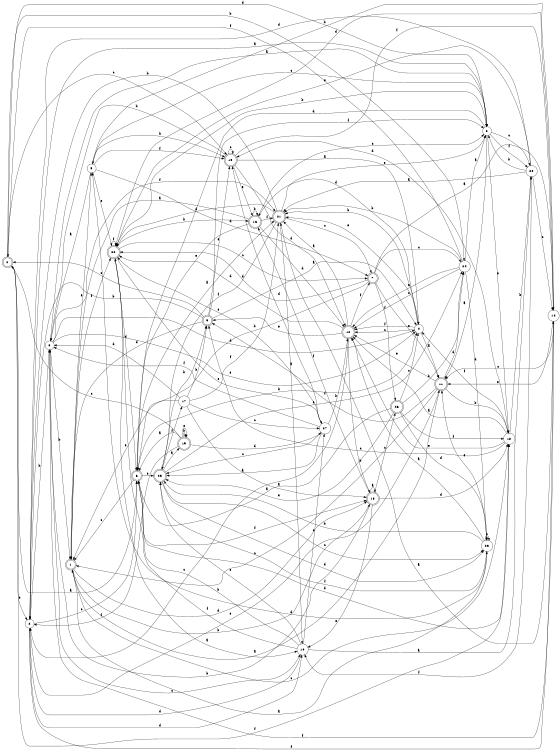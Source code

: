 digraph n23_5 {
__start0 [label="" shape="none"];

rankdir=LR;
size="8,5";

s0 [style="rounded,filled", color="black", fillcolor="white" shape="doublecircle", label="0"];
s1 [style="rounded,filled", color="black", fillcolor="white" shape="doublecircle", label="1"];
s2 [style="filled", color="black", fillcolor="white" shape="circle", label="2"];
s3 [style="filled", color="black", fillcolor="white" shape="circle", label="3"];
s4 [style="filled", color="black", fillcolor="white" shape="circle", label="4"];
s5 [style="filled", color="black", fillcolor="white" shape="circle", label="5"];
s6 [style="rounded,filled", color="black", fillcolor="white" shape="doublecircle", label="6"];
s7 [style="rounded,filled", color="black", fillcolor="white" shape="doublecircle", label="7"];
s8 [style="filled", color="black", fillcolor="white" shape="circle", label="8"];
s9 [style="rounded,filled", color="black", fillcolor="white" shape="doublecircle", label="9"];
s10 [style="filled", color="black", fillcolor="white" shape="circle", label="10"];
s11 [style="rounded,filled", color="black", fillcolor="white" shape="doublecircle", label="11"];
s12 [style="rounded,filled", color="black", fillcolor="white" shape="doublecircle", label="12"];
s13 [style="rounded,filled", color="black", fillcolor="white" shape="doublecircle", label="13"];
s14 [style="filled", color="black", fillcolor="white" shape="circle", label="14"];
s15 [style="rounded,filled", color="black", fillcolor="white" shape="doublecircle", label="15"];
s16 [style="rounded,filled", color="black", fillcolor="white" shape="doublecircle", label="16"];
s17 [style="filled", color="black", fillcolor="white" shape="circle", label="17"];
s18 [style="filled", color="black", fillcolor="white" shape="circle", label="18"];
s19 [style="rounded,filled", color="black", fillcolor="white" shape="doublecircle", label="19"];
s20 [style="filled", color="black", fillcolor="white" shape="circle", label="20"];
s21 [style="rounded,filled", color="black", fillcolor="white" shape="doublecircle", label="21"];
s22 [style="rounded,filled", color="black", fillcolor="white" shape="doublecircle", label="22"];
s23 [style="filled", color="black", fillcolor="white" shape="circle", label="23"];
s24 [style="filled", color="black", fillcolor="white" shape="circle", label="24"];
s25 [style="rounded,filled", color="black", fillcolor="white" shape="doublecircle", label="25"];
s26 [style="rounded,filled", color="black", fillcolor="white" shape="doublecircle", label="26"];
s27 [style="filled", color="black", fillcolor="white" shape="circle", label="27"];
s0 -> s6 [label="a"];
s0 -> s24 [label="b"];
s0 -> s15 [label="c"];
s0 -> s8 [label="d"];
s0 -> s2 [label="e"];
s0 -> s18 [label="f"];
s1 -> s23 [label="a"];
s1 -> s13 [label="b"];
s1 -> s18 [label="c"];
s1 -> s13 [label="d"];
s1 -> s5 [label="e"];
s1 -> s22 [label="f"];
s2 -> s8 [label="a"];
s2 -> s3 [label="b"];
s2 -> s6 [label="c"];
s2 -> s10 [label="d"];
s2 -> s11 [label="e"];
s2 -> s14 [label="f"];
s3 -> s8 [label="a"];
s3 -> s1 [label="b"];
s3 -> s10 [label="c"];
s3 -> s4 [label="d"];
s3 -> s4 [label="e"];
s3 -> s21 [label="f"];
s4 -> s11 [label="a"];
s4 -> s21 [label="b"];
s4 -> s12 [label="c"];
s4 -> s16 [label="d"];
s4 -> s21 [label="e"];
s4 -> s12 [label="f"];
s5 -> s3 [label="a"];
s5 -> s15 [label="b"];
s5 -> s8 [label="c"];
s5 -> s7 [label="d"];
s5 -> s22 [label="e"];
s5 -> s15 [label="f"];
s6 -> s21 [label="a"];
s6 -> s4 [label="b"];
s6 -> s1 [label="c"];
s6 -> s18 [label="d"];
s6 -> s25 [label="e"];
s6 -> s13 [label="f"];
s7 -> s14 [label="a"];
s7 -> s6 [label="b"];
s7 -> s24 [label="c"];
s7 -> s22 [label="d"];
s7 -> s11 [label="e"];
s7 -> s26 [label="f"];
s8 -> s11 [label="a"];
s8 -> s22 [label="b"];
s8 -> s20 [label="c"];
s8 -> s6 [label="d"];
s8 -> s18 [label="e"];
s8 -> s20 [label="f"];
s9 -> s4 [label="a"];
s9 -> s2 [label="b"];
s9 -> s0 [label="c"];
s9 -> s1 [label="d"];
s9 -> s15 [label="e"];
s9 -> s8 [label="f"];
s10 -> s20 [label="a"];
s10 -> s6 [label="b"];
s10 -> s27 [label="c"];
s10 -> s2 [label="d"];
s10 -> s25 [label="e"];
s10 -> s22 [label="f"];
s11 -> s1 [label="a"];
s11 -> s18 [label="b"];
s11 -> s1 [label="c"];
s11 -> s24 [label="d"];
s11 -> s12 [label="e"];
s11 -> s9 [label="f"];
s12 -> s21 [label="a"];
s12 -> s13 [label="b"];
s12 -> s2 [label="c"];
s12 -> s22 [label="d"];
s12 -> s9 [label="e"];
s12 -> s7 [label="f"];
s13 -> s13 [label="a"];
s13 -> s3 [label="b"];
s13 -> s26 [label="c"];
s13 -> s18 [label="d"];
s13 -> s10 [label="e"];
s13 -> s16 [label="f"];
s14 -> s21 [label="a"];
s14 -> s5 [label="b"];
s14 -> s11 [label="c"];
s14 -> s22 [label="d"];
s14 -> s11 [label="e"];
s14 -> s3 [label="f"];
s15 -> s4 [label="a"];
s15 -> s3 [label="b"];
s15 -> s15 [label="c"];
s15 -> s12 [label="d"];
s15 -> s16 [label="e"];
s15 -> s14 [label="f"];
s16 -> s1 [label="a"];
s16 -> s16 [label="b"];
s16 -> s8 [label="c"];
s16 -> s12 [label="d"];
s16 -> s6 [label="e"];
s16 -> s21 [label="f"];
s17 -> s13 [label="a"];
s17 -> s9 [label="b"];
s17 -> s27 [label="c"];
s17 -> s3 [label="d"];
s17 -> s1 [label="e"];
s17 -> s21 [label="f"];
s18 -> s12 [label="a"];
s18 -> s20 [label="b"];
s18 -> s9 [label="c"];
s18 -> s15 [label="d"];
s18 -> s12 [label="e"];
s18 -> s4 [label="f"];
s19 -> s6 [label="a"];
s19 -> s19 [label="b"];
s19 -> s0 [label="c"];
s19 -> s27 [label="d"];
s19 -> s19 [label="e"];
s19 -> s2 [label="f"];
s20 -> s21 [label="a"];
s20 -> s8 [label="b"];
s20 -> s14 [label="c"];
s20 -> s2 [label="d"];
s20 -> s22 [label="e"];
s20 -> s10 [label="f"];
s21 -> s10 [label="a"];
s21 -> s2 [label="b"];
s21 -> s7 [label="c"];
s21 -> s22 [label="d"];
s21 -> s8 [label="e"];
s21 -> s25 [label="f"];
s22 -> s10 [label="a"];
s22 -> s16 [label="b"];
s22 -> s7 [label="c"];
s22 -> s6 [label="d"];
s22 -> s27 [label="e"];
s22 -> s22 [label="f"];
s23 -> s12 [label="a"];
s23 -> s25 [label="b"];
s23 -> s23 [label="c"];
s23 -> s5 [label="d"];
s23 -> s11 [label="e"];
s23 -> s25 [label="f"];
s24 -> s8 [label="a"];
s24 -> s21 [label="b"];
s24 -> s12 [label="c"];
s24 -> s23 [label="d"];
s24 -> s12 [label="e"];
s24 -> s0 [label="f"];
s25 -> s19 [label="a"];
s25 -> s9 [label="b"];
s25 -> s23 [label="c"];
s25 -> s23 [label="d"];
s25 -> s24 [label="e"];
s25 -> s17 [label="f"];
s26 -> s6 [label="a"];
s26 -> s24 [label="b"];
s26 -> s4 [label="c"];
s26 -> s23 [label="d"];
s26 -> s25 [label="e"];
s26 -> s18 [label="f"];
s27 -> s25 [label="a"];
s27 -> s12 [label="b"];
s27 -> s25 [label="c"];
s27 -> s15 [label="d"];
s27 -> s22 [label="e"];
s27 -> s3 [label="f"];

}